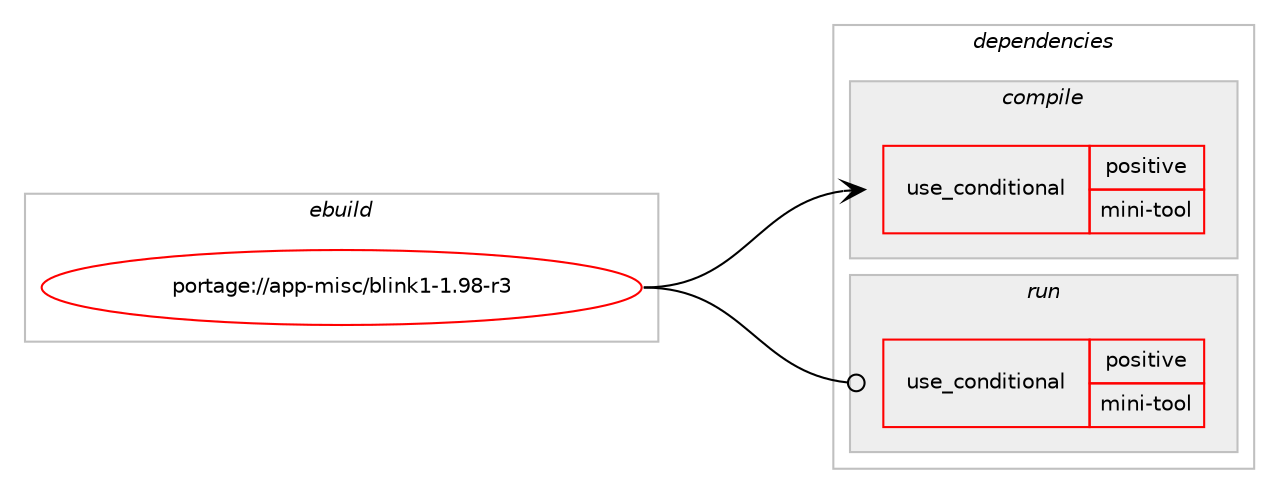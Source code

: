 digraph prolog {

# *************
# Graph options
# *************

newrank=true;
concentrate=true;
compound=true;
graph [rankdir=LR,fontname=Helvetica,fontsize=10,ranksep=1.5];#, ranksep=2.5, nodesep=0.2];
edge  [arrowhead=vee];
node  [fontname=Helvetica,fontsize=10];

# **********
# The ebuild
# **********

subgraph cluster_leftcol {
color=gray;
rank=same;
label=<<i>ebuild</i>>;
id [label="portage://app-misc/blink1-1.98-r3", color=red, width=4, href="../app-misc/blink1-1.98-r3.svg"];
}

# ****************
# The dependencies
# ****************

subgraph cluster_midcol {
color=gray;
label=<<i>dependencies</i>>;
subgraph cluster_compile {
fillcolor="#eeeeee";
style=filled;
label=<<i>compile</i>>;
subgraph cond11105 {
dependency17628 [label=<<TABLE BORDER="0" CELLBORDER="1" CELLSPACING="0" CELLPADDING="4"><TR><TD ROWSPAN="3" CELLPADDING="10">use_conditional</TD></TR><TR><TD>positive</TD></TR><TR><TD>mini-tool</TD></TR></TABLE>>, shape=none, color=red];
# *** BEGIN UNKNOWN DEPENDENCY TYPE (TODO) ***
# dependency17628 -> package_dependency(portage://app-misc/blink1-1.98-r3,install,no,virtual,libusb,none,[,,],[slot(0)],[])
# *** END UNKNOWN DEPENDENCY TYPE (TODO) ***

}
id:e -> dependency17628:w [weight=20,style="solid",arrowhead="vee"];
# *** BEGIN UNKNOWN DEPENDENCY TYPE (TODO) ***
# id -> package_dependency(portage://app-misc/blink1-1.98-r3,install,no,dev-libs,hidapi,none,[,,],[],[])
# *** END UNKNOWN DEPENDENCY TYPE (TODO) ***

# *** BEGIN UNKNOWN DEPENDENCY TYPE (TODO) ***
# id -> package_dependency(portage://app-misc/blink1-1.98-r3,install,no,sys-apps,attr,none,[,,],[],[])
# *** END UNKNOWN DEPENDENCY TYPE (TODO) ***

# *** BEGIN UNKNOWN DEPENDENCY TYPE (TODO) ***
# id -> package_dependency(portage://app-misc/blink1-1.98-r3,install,no,sys-libs,libcap,none,[,,],[],[])
# *** END UNKNOWN DEPENDENCY TYPE (TODO) ***

# *** BEGIN UNKNOWN DEPENDENCY TYPE (TODO) ***
# id -> package_dependency(portage://app-misc/blink1-1.98-r3,install,no,virtual,libudev,none,[,,],[],[])
# *** END UNKNOWN DEPENDENCY TYPE (TODO) ***

# *** BEGIN UNKNOWN DEPENDENCY TYPE (TODO) ***
# id -> package_dependency(portage://app-misc/blink1-1.98-r3,install,no,virtual,libusb,none,[,,],[slot(1)],[])
# *** END UNKNOWN DEPENDENCY TYPE (TODO) ***

}
subgraph cluster_compileandrun {
fillcolor="#eeeeee";
style=filled;
label=<<i>compile and run</i>>;
}
subgraph cluster_run {
fillcolor="#eeeeee";
style=filled;
label=<<i>run</i>>;
subgraph cond11106 {
dependency17629 [label=<<TABLE BORDER="0" CELLBORDER="1" CELLSPACING="0" CELLPADDING="4"><TR><TD ROWSPAN="3" CELLPADDING="10">use_conditional</TD></TR><TR><TD>positive</TD></TR><TR><TD>mini-tool</TD></TR></TABLE>>, shape=none, color=red];
# *** BEGIN UNKNOWN DEPENDENCY TYPE (TODO) ***
# dependency17629 -> package_dependency(portage://app-misc/blink1-1.98-r3,run,no,virtual,libusb,none,[,,],[slot(0)],[])
# *** END UNKNOWN DEPENDENCY TYPE (TODO) ***

}
id:e -> dependency17629:w [weight=20,style="solid",arrowhead="odot"];
# *** BEGIN UNKNOWN DEPENDENCY TYPE (TODO) ***
# id -> package_dependency(portage://app-misc/blink1-1.98-r3,run,no,dev-libs,hidapi,none,[,,],[],[])
# *** END UNKNOWN DEPENDENCY TYPE (TODO) ***

# *** BEGIN UNKNOWN DEPENDENCY TYPE (TODO) ***
# id -> package_dependency(portage://app-misc/blink1-1.98-r3,run,no,sys-apps,attr,none,[,,],[],[])
# *** END UNKNOWN DEPENDENCY TYPE (TODO) ***

# *** BEGIN UNKNOWN DEPENDENCY TYPE (TODO) ***
# id -> package_dependency(portage://app-misc/blink1-1.98-r3,run,no,sys-libs,libcap,none,[,,],[],[])
# *** END UNKNOWN DEPENDENCY TYPE (TODO) ***

# *** BEGIN UNKNOWN DEPENDENCY TYPE (TODO) ***
# id -> package_dependency(portage://app-misc/blink1-1.98-r3,run,no,virtual,libudev,none,[,,],[],[])
# *** END UNKNOWN DEPENDENCY TYPE (TODO) ***

# *** BEGIN UNKNOWN DEPENDENCY TYPE (TODO) ***
# id -> package_dependency(portage://app-misc/blink1-1.98-r3,run,no,virtual,libusb,none,[,,],[slot(1)],[])
# *** END UNKNOWN DEPENDENCY TYPE (TODO) ***

}
}

# **************
# The candidates
# **************

subgraph cluster_choices {
rank=same;
color=gray;
label=<<i>candidates</i>>;

}

}
